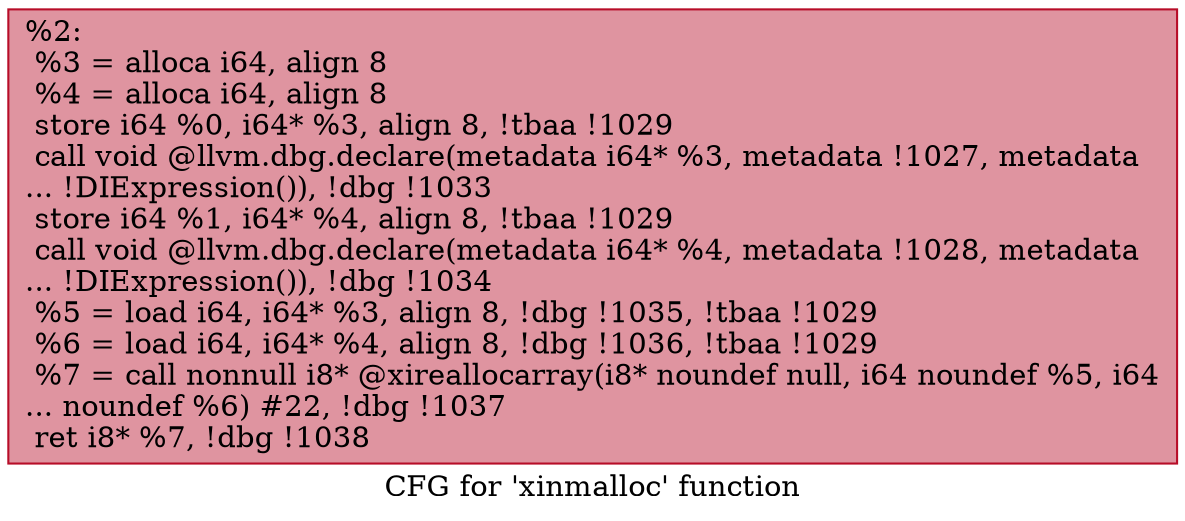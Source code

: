 digraph "CFG for 'xinmalloc' function" {
	label="CFG for 'xinmalloc' function";

	Node0x10837f0 [shape=record,color="#b70d28ff", style=filled, fillcolor="#b70d2870",label="{%2:\l  %3 = alloca i64, align 8\l  %4 = alloca i64, align 8\l  store i64 %0, i64* %3, align 8, !tbaa !1029\l  call void @llvm.dbg.declare(metadata i64* %3, metadata !1027, metadata\l... !DIExpression()), !dbg !1033\l  store i64 %1, i64* %4, align 8, !tbaa !1029\l  call void @llvm.dbg.declare(metadata i64* %4, metadata !1028, metadata\l... !DIExpression()), !dbg !1034\l  %5 = load i64, i64* %3, align 8, !dbg !1035, !tbaa !1029\l  %6 = load i64, i64* %4, align 8, !dbg !1036, !tbaa !1029\l  %7 = call nonnull i8* @xireallocarray(i8* noundef null, i64 noundef %5, i64\l... noundef %6) #22, !dbg !1037\l  ret i8* %7, !dbg !1038\l}"];
}
